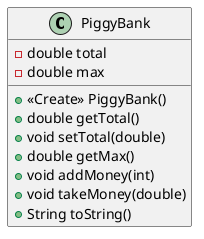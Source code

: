 @startuml
class PiggyBank {
- double total
- double max
+ <<Create>> PiggyBank()
+ double getTotal()
+ void setTotal(double)
+ double getMax()
+ void addMoney(int)
+ void takeMoney(double)
+ String toString()
}
@enduml